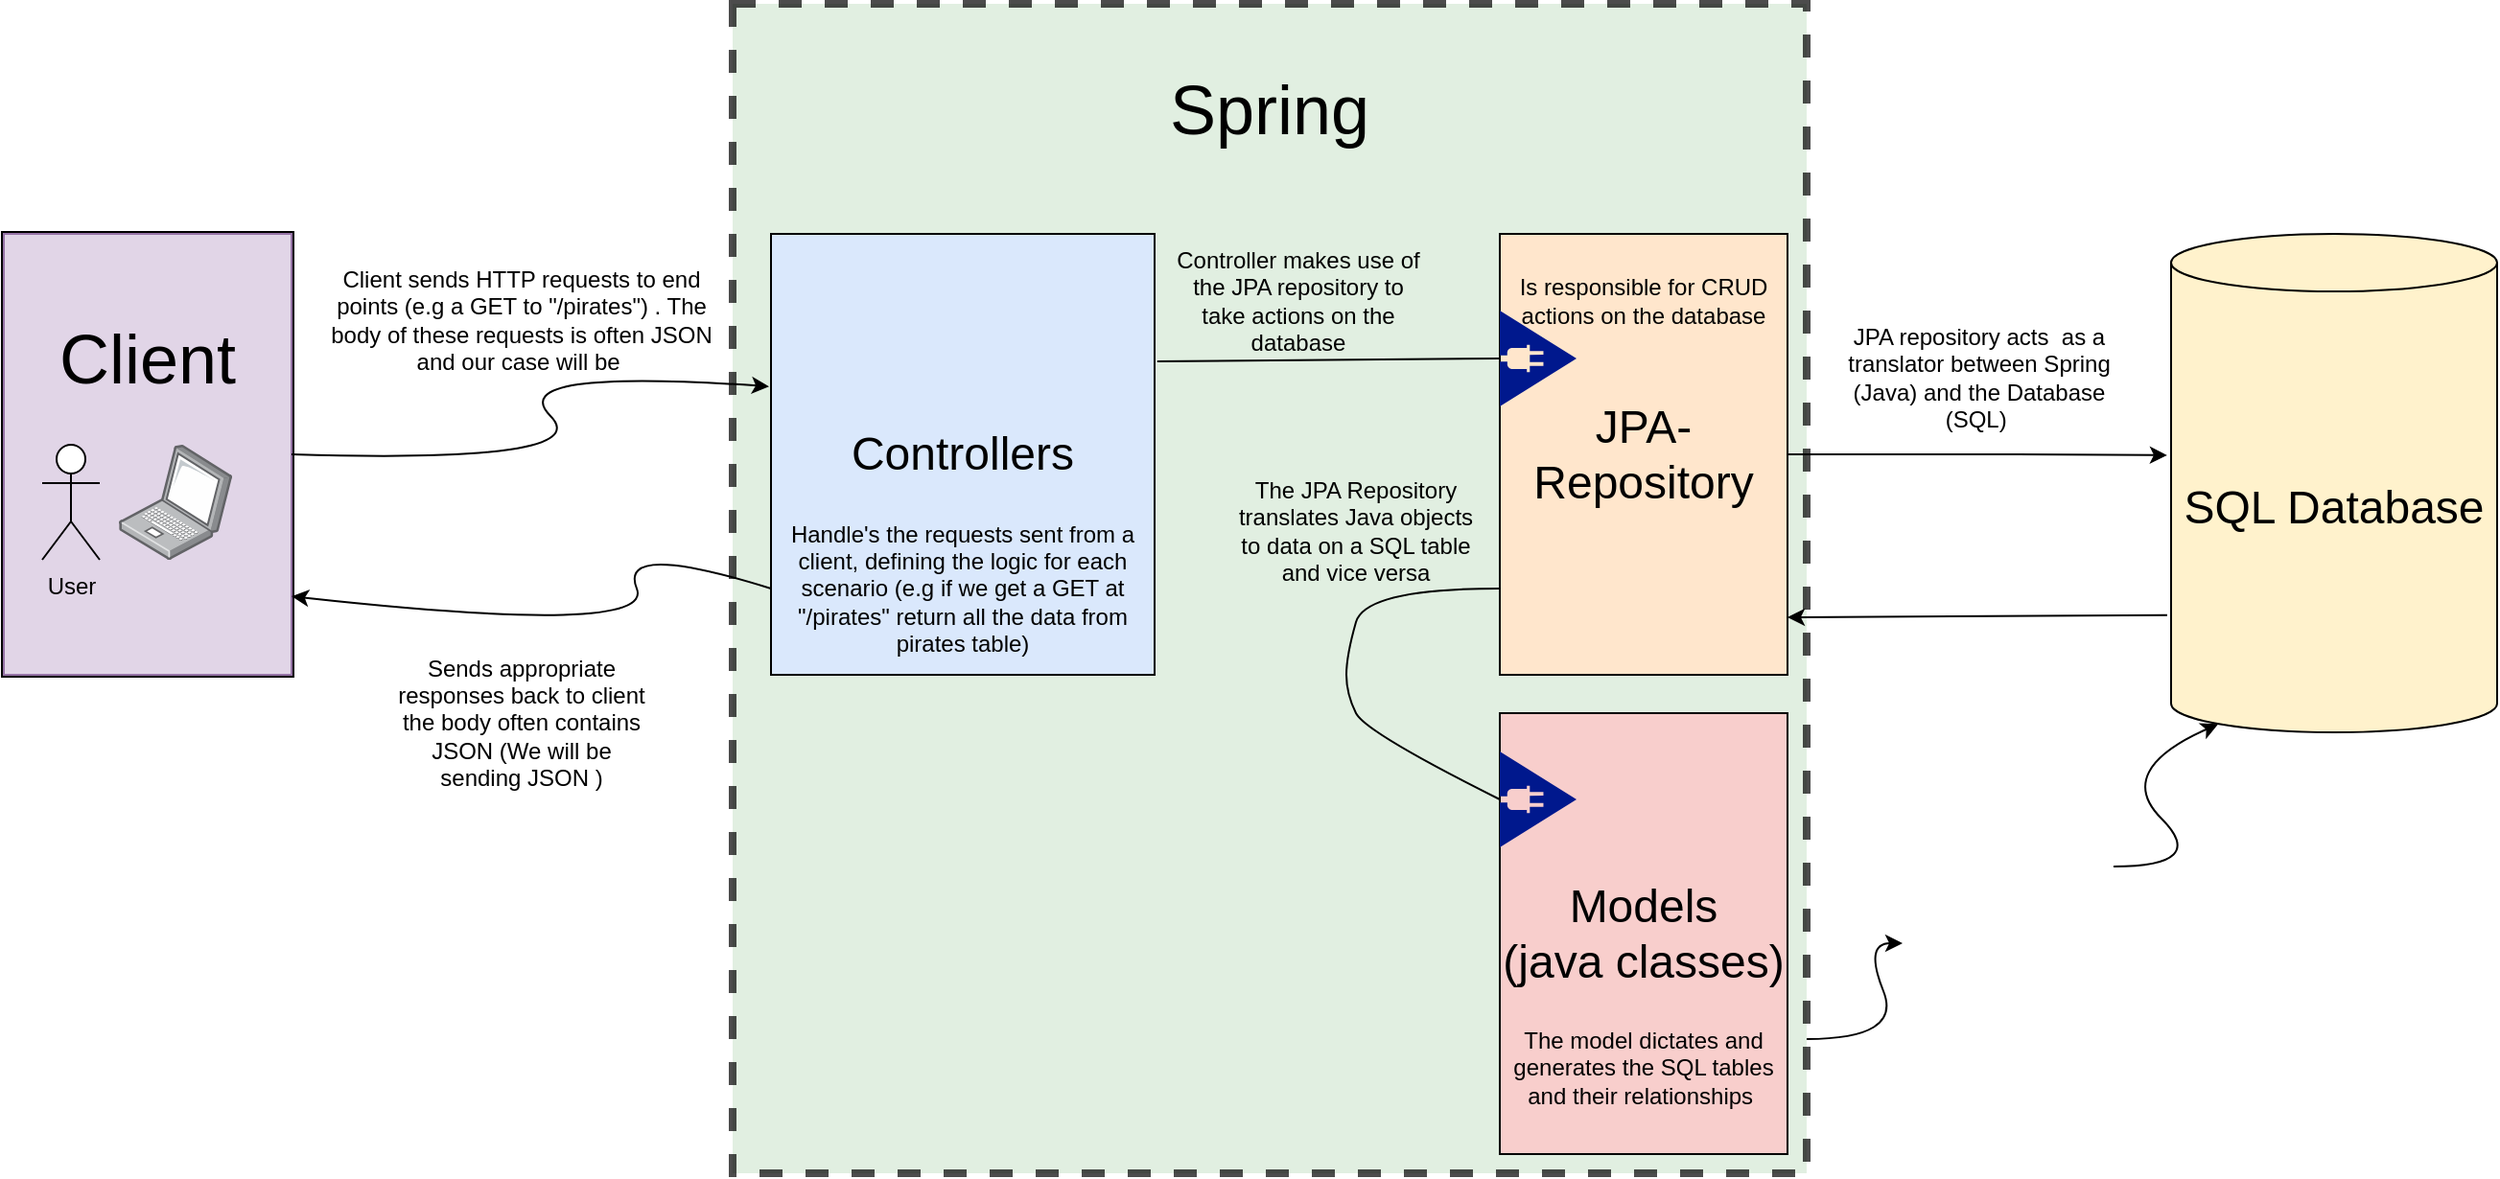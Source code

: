 <mxfile version="20.3.0" type="device"><diagram id="OZZAYfN2L51ZIbh84Rxd" name="Page-1"><mxGraphModel dx="1773" dy="569" grid="1" gridSize="10" guides="1" tooltips="1" connect="1" arrows="1" fold="1" page="1" pageScale="1" pageWidth="827" pageHeight="1169" math="0" shadow="0"><root><mxCell id="0"/><mxCell id="1" parent="0"/><mxCell id="PLfXXdaxbUTWGzIOR2-u-5" value="" style="rounded=0;whiteSpace=wrap;html=1;fontSize=24;fillColor=#d5e8d4;strokeColor=#000000;dashed=1;strokeWidth=4;opacity=70;" parent="1" vertex="1"><mxGeometry x="80" y="40" width="560" height="610" as="geometry"/></mxCell><mxCell id="0o0lJqtCgeywyGrzOW2d-1" value="SQL Database" style="shape=cylinder3;whiteSpace=wrap;html=1;boundedLbl=1;backgroundOutline=1;size=15;fontSize=24;fillColor=#fff2cc;strokeColor=#000000;" parent="1" vertex="1"><mxGeometry x="830" y="160" width="170" height="260" as="geometry"/></mxCell><mxCell id="0o0lJqtCgeywyGrzOW2d-3" value="JPA-Repository" style="rounded=0;whiteSpace=wrap;html=1;fontSize=24;fillColor=#ffe6cc;strokeColor=#000000;" parent="1" vertex="1"><mxGeometry x="480" y="160" width="150" height="230" as="geometry"/></mxCell><mxCell id="0o0lJqtCgeywyGrzOW2d-4" value="Controllers" style="rounded=0;whiteSpace=wrap;html=1;fontSize=24;fillColor=#dae8fc;strokeColor=#000000;" parent="1" vertex="1"><mxGeometry x="100" y="160" width="200" height="230" as="geometry"/></mxCell><mxCell id="0o0lJqtCgeywyGrzOW2d-26" style="edgeStyle=orthogonalEdgeStyle;rounded=0;orthogonalLoop=1;jettySize=auto;html=1;exitX=0.5;exitY=1;exitDx=0;exitDy=0;" parent="1" edge="1"><mxGeometry relative="1" as="geometry"><mxPoint x="570" y="210" as="sourcePoint"/><mxPoint x="570" y="210" as="targetPoint"/></mxGeometry></mxCell><mxCell id="PLfXXdaxbUTWGzIOR2-u-4" value="" style="group;strokeColor=default;perimeterSpacing=1;strokeWidth=3;" parent="1" vertex="1" connectable="0"><mxGeometry x="-300" y="160" width="150" height="230" as="geometry"/></mxCell><mxCell id="0o0lJqtCgeywyGrzOW2d-21" value="" style="rounded=0;whiteSpace=wrap;html=1;fontFamily=Helvetica;fontSize=36;fillColor=#e1d5e7;strokeColor=#9673a6;" parent="PLfXXdaxbUTWGzIOR2-u-4" vertex="1"><mxGeometry width="150" height="230" as="geometry"/></mxCell><mxCell id="0o0lJqtCgeywyGrzOW2d-22" value="&amp;nbsp;Client" style="text;html=1;strokeColor=none;fillColor=none;align=center;verticalAlign=middle;whiteSpace=wrap;rounded=0;fontFamily=Helvetica;fontSize=36;" parent="PLfXXdaxbUTWGzIOR2-u-4" vertex="1"><mxGeometry x="40" y="50" width="60" height="30" as="geometry"/></mxCell><mxCell id="PLfXXdaxbUTWGzIOR2-u-1" value="" style="points=[];aspect=fixed;html=1;align=center;shadow=0;dashed=0;image;image=img/lib/allied_telesis/computer_and_terminals/Laptop.svg;" parent="PLfXXdaxbUTWGzIOR2-u-4" vertex="1"><mxGeometry x="60" y="110" width="59.15" height="60" as="geometry"/></mxCell><mxCell id="PLfXXdaxbUTWGzIOR2-u-2" value="User" style="shape=umlActor;verticalLabelPosition=bottom;verticalAlign=top;html=1;outlineConnect=0;" parent="PLfXXdaxbUTWGzIOR2-u-4" vertex="1"><mxGeometry x="20" y="110" width="30" height="60" as="geometry"/></mxCell><mxCell id="PLfXXdaxbUTWGzIOR2-u-6" value="Models&lt;br&gt;(java classes)" style="rounded=0;whiteSpace=wrap;html=1;fontSize=24;fillColor=#f8cecc;strokeColor=#000000;" parent="1" vertex="1"><mxGeometry x="480" y="410" width="150" height="230" as="geometry"/></mxCell><mxCell id="PLfXXdaxbUTWGzIOR2-u-7" value="&lt;font style=&quot;font-size: 36px;&quot;&gt;Spring&lt;/font&gt;" style="text;html=1;strokeColor=none;fillColor=none;align=center;verticalAlign=middle;whiteSpace=wrap;rounded=0;dashed=1;strokeWidth=4;fontSize=24;opacity=70;" parent="1" vertex="1"><mxGeometry x="330" y="80" width="60" height="30" as="geometry"/></mxCell><mxCell id="PLfXXdaxbUTWGzIOR2-u-11" value="" style="shape=image;verticalLabelPosition=bottom;labelBackgroundColor=default;verticalAlign=top;aspect=fixed;imageAspect=0;image=https://encrypted-tbn0.gstatic.com/images?q=tbn:ANd9GcTtHOTiR_5zhhXx9p5svaZuAhFm45ziRsZi_klydYdLfA&amp;s;" parent="1" vertex="1"><mxGeometry x="679" y="470" width="131" height="131" as="geometry"/></mxCell><mxCell id="FNtHvThxb6E0CUuq_uUD-1" value="The model dictates and generates the SQL tables and their relationships&amp;nbsp;" style="text;html=1;strokeColor=none;fillColor=none;align=center;verticalAlign=middle;whiteSpace=wrap;rounded=0;" vertex="1" parent="1"><mxGeometry x="485" y="560" width="140" height="70" as="geometry"/></mxCell><mxCell id="FNtHvThxb6E0CUuq_uUD-5" value="" style="endArrow=classic;html=1;rounded=0;entryX=-0.012;entryY=0.444;entryDx=0;entryDy=0;entryPerimeter=0;" edge="1" parent="1" source="0o0lJqtCgeywyGrzOW2d-3" target="0o0lJqtCgeywyGrzOW2d-1"><mxGeometry width="50" height="50" relative="1" as="geometry"><mxPoint x="570" y="400" as="sourcePoint"/><mxPoint x="760" y="275" as="targetPoint"/><Array as="points"><mxPoint x="750" y="275"/></Array></mxGeometry></mxCell><mxCell id="FNtHvThxb6E0CUuq_uUD-6" value="The JPA Repository translates Java objects to data on a SQL table and vice versa" style="text;html=1;strokeColor=none;fillColor=none;align=center;verticalAlign=middle;whiteSpace=wrap;rounded=0;" vertex="1" parent="1"><mxGeometry x="340" y="250" width="130" height="130" as="geometry"/></mxCell><mxCell id="FNtHvThxb6E0CUuq_uUD-7" value="Is responsible for CRUD actions on the database" style="text;html=1;strokeColor=none;fillColor=none;align=center;verticalAlign=middle;whiteSpace=wrap;rounded=0;" vertex="1" parent="1"><mxGeometry x="480" y="180" width="150" height="30" as="geometry"/></mxCell><mxCell id="FNtHvThxb6E0CUuq_uUD-9" value="" style="curved=1;endArrow=classic;html=1;rounded=0;exitX=1;exitY=0.5;exitDx=0;exitDy=0;entryX=-0.005;entryY=0.346;entryDx=0;entryDy=0;entryPerimeter=0;" edge="1" parent="1" source="0o0lJqtCgeywyGrzOW2d-21" target="0o0lJqtCgeywyGrzOW2d-4"><mxGeometry width="50" height="50" relative="1" as="geometry"><mxPoint x="-40" y="280" as="sourcePoint"/><mxPoint x="10" y="230" as="targetPoint"/><Array as="points"><mxPoint x="10" y="280"/><mxPoint x="-40" y="230"/></Array></mxGeometry></mxCell><mxCell id="FNtHvThxb6E0CUuq_uUD-10" value="Client sends HTTP requests to end points (e.g a GET to &quot;/pirates&quot;) . The body of these requests is often JSON and our case will be&amp;nbsp;" style="text;html=1;strokeColor=none;fillColor=none;align=center;verticalAlign=middle;whiteSpace=wrap;rounded=0;" vertex="1" parent="1"><mxGeometry x="-140" y="190" width="220" height="30" as="geometry"/></mxCell><mxCell id="FNtHvThxb6E0CUuq_uUD-11" value="Handle's the requests sent from a client, defining the logic for each scenario (e.g if we get a GET at &quot;/pirates&quot; return all the data from pirates table)" style="text;html=1;strokeColor=none;fillColor=none;align=center;verticalAlign=middle;whiteSpace=wrap;rounded=0;" vertex="1" parent="1"><mxGeometry x="100" y="310" width="200" height="70" as="geometry"/></mxCell><mxCell id="FNtHvThxb6E0CUuq_uUD-12" value="" style="sketch=0;aspect=fixed;pointerEvents=1;shadow=0;dashed=0;html=1;strokeColor=none;labelPosition=center;verticalLabelPosition=bottom;verticalAlign=top;align=center;fillColor=#00188D;shape=mxgraph.mscae.enterprise.plug_and_play;strokeWidth=3;" vertex="1" parent="1"><mxGeometry x="480" y="200" width="40" height="50" as="geometry"/></mxCell><mxCell id="FNtHvThxb6E0CUuq_uUD-13" value="" style="endArrow=none;html=1;rounded=0;entryX=0;entryY=0.5;entryDx=0;entryDy=0;entryPerimeter=0;exitX=1.007;exitY=0.289;exitDx=0;exitDy=0;exitPerimeter=0;" edge="1" parent="1" source="0o0lJqtCgeywyGrzOW2d-4" target="FNtHvThxb6E0CUuq_uUD-12"><mxGeometry width="50" height="50" relative="1" as="geometry"><mxPoint x="230" y="225" as="sourcePoint"/><mxPoint x="320" y="330" as="targetPoint"/></mxGeometry></mxCell><mxCell id="FNtHvThxb6E0CUuq_uUD-15" value="" style="sketch=0;aspect=fixed;pointerEvents=1;shadow=0;dashed=0;html=1;strokeColor=none;labelPosition=center;verticalLabelPosition=bottom;verticalAlign=top;align=center;fillColor=#00188D;shape=mxgraph.mscae.enterprise.plug_and_play;strokeWidth=3;" vertex="1" parent="1"><mxGeometry x="480" y="430" width="40" height="50" as="geometry"/></mxCell><mxCell id="FNtHvThxb6E0CUuq_uUD-18" value="" style="curved=1;endArrow=none;html=1;rounded=0;endFill=0;entryX=0;entryY=0.5;entryDx=0;entryDy=0;entryPerimeter=0;exitX=0;exitY=0.5;exitDx=0;exitDy=0;exitPerimeter=0;" edge="1" parent="1" source="FNtHvThxb6E0CUuq_uUD-15"><mxGeometry width="50" height="50" relative="1" as="geometry"><mxPoint x="580" y="400" as="sourcePoint"/><mxPoint x="480" y="345" as="targetPoint"/><Array as="points"><mxPoint x="410" y="420"/><mxPoint x="400" y="400"/><mxPoint x="400" y="380"/><mxPoint x="410" y="345"/></Array></mxGeometry></mxCell><mxCell id="FNtHvThxb6E0CUuq_uUD-21" value="JPA repository acts&amp;nbsp; as a translator between Spring (Java) and the Database (SQL)&amp;nbsp;" style="text;html=1;strokeColor=none;fillColor=none;align=center;verticalAlign=middle;whiteSpace=wrap;rounded=0;strokeWidth=3;" vertex="1" parent="1"><mxGeometry x="650" y="220" width="160" height="30" as="geometry"/></mxCell><mxCell id="FNtHvThxb6E0CUuq_uUD-22" value="" style="endArrow=classic;html=1;rounded=0;" edge="1" parent="1" source="PLfXXdaxbUTWGzIOR2-u-6"><mxGeometry width="50" height="50" relative="1" as="geometry"><mxPoint x="490" y="460" as="sourcePoint"/><mxPoint x="540" y="410" as="targetPoint"/></mxGeometry></mxCell><mxCell id="FNtHvThxb6E0CUuq_uUD-23" value="" style="curved=1;endArrow=classic;html=1;rounded=0;" edge="1" parent="1"><mxGeometry width="50" height="50" relative="1" as="geometry"><mxPoint x="640" y="580" as="sourcePoint"/><mxPoint x="690" y="530" as="targetPoint"/><Array as="points"><mxPoint x="690" y="580"/><mxPoint x="670" y="530"/></Array></mxGeometry></mxCell><mxCell id="FNtHvThxb6E0CUuq_uUD-24" value="" style="curved=1;endArrow=classic;html=1;rounded=0;entryX=0.145;entryY=1;entryDx=0;entryDy=-4.35;entryPerimeter=0;" edge="1" parent="1" target="0o0lJqtCgeywyGrzOW2d-1"><mxGeometry width="50" height="50" relative="1" as="geometry"><mxPoint x="800" y="490" as="sourcePoint"/><mxPoint x="850" y="440" as="targetPoint"/><Array as="points"><mxPoint x="850" y="490"/><mxPoint x="800" y="440"/></Array></mxGeometry></mxCell><mxCell id="FNtHvThxb6E0CUuq_uUD-25" value="" style="endArrow=classic;html=1;rounded=0;exitX=-0.012;exitY=0.765;exitDx=0;exitDy=0;exitPerimeter=0;" edge="1" parent="1" source="0o0lJqtCgeywyGrzOW2d-1"><mxGeometry width="50" height="50" relative="1" as="geometry"><mxPoint x="780" y="350" as="sourcePoint"/><mxPoint x="630" y="360" as="targetPoint"/></mxGeometry></mxCell><mxCell id="FNtHvThxb6E0CUuq_uUD-26" value="Controller makes use of the JPA repository to take actions on the database" style="text;html=1;strokeColor=none;fillColor=none;align=center;verticalAlign=middle;whiteSpace=wrap;rounded=0;strokeWidth=3;" vertex="1" parent="1"><mxGeometry x="310" y="180" width="130" height="30" as="geometry"/></mxCell><mxCell id="FNtHvThxb6E0CUuq_uUD-27" value="" style="curved=1;endArrow=classic;html=1;rounded=0;exitX=0;exitY=0.5;exitDx=0;exitDy=0;entryX=1;entryY=0.822;entryDx=0;entryDy=0;entryPerimeter=0;" edge="1" parent="1" source="FNtHvThxb6E0CUuq_uUD-11" target="0o0lJqtCgeywyGrzOW2d-21"><mxGeometry width="50" height="50" relative="1" as="geometry"><mxPoint x="40" y="420" as="sourcePoint"/><mxPoint x="90" y="370" as="targetPoint"/><Array as="points"><mxPoint x="20" y="320"/><mxPoint x="40" y="370"/></Array></mxGeometry></mxCell><mxCell id="FNtHvThxb6E0CUuq_uUD-28" value="Sends&amp;nbsp;appropriate&lt;br&gt;responses back to client the body often contains JSON (We will be sending JSON )" style="text;html=1;strokeColor=none;fillColor=none;align=center;verticalAlign=middle;whiteSpace=wrap;rounded=0;strokeWidth=3;" vertex="1" parent="1"><mxGeometry x="-100" y="400" width="140" height="30" as="geometry"/></mxCell></root></mxGraphModel></diagram></mxfile>